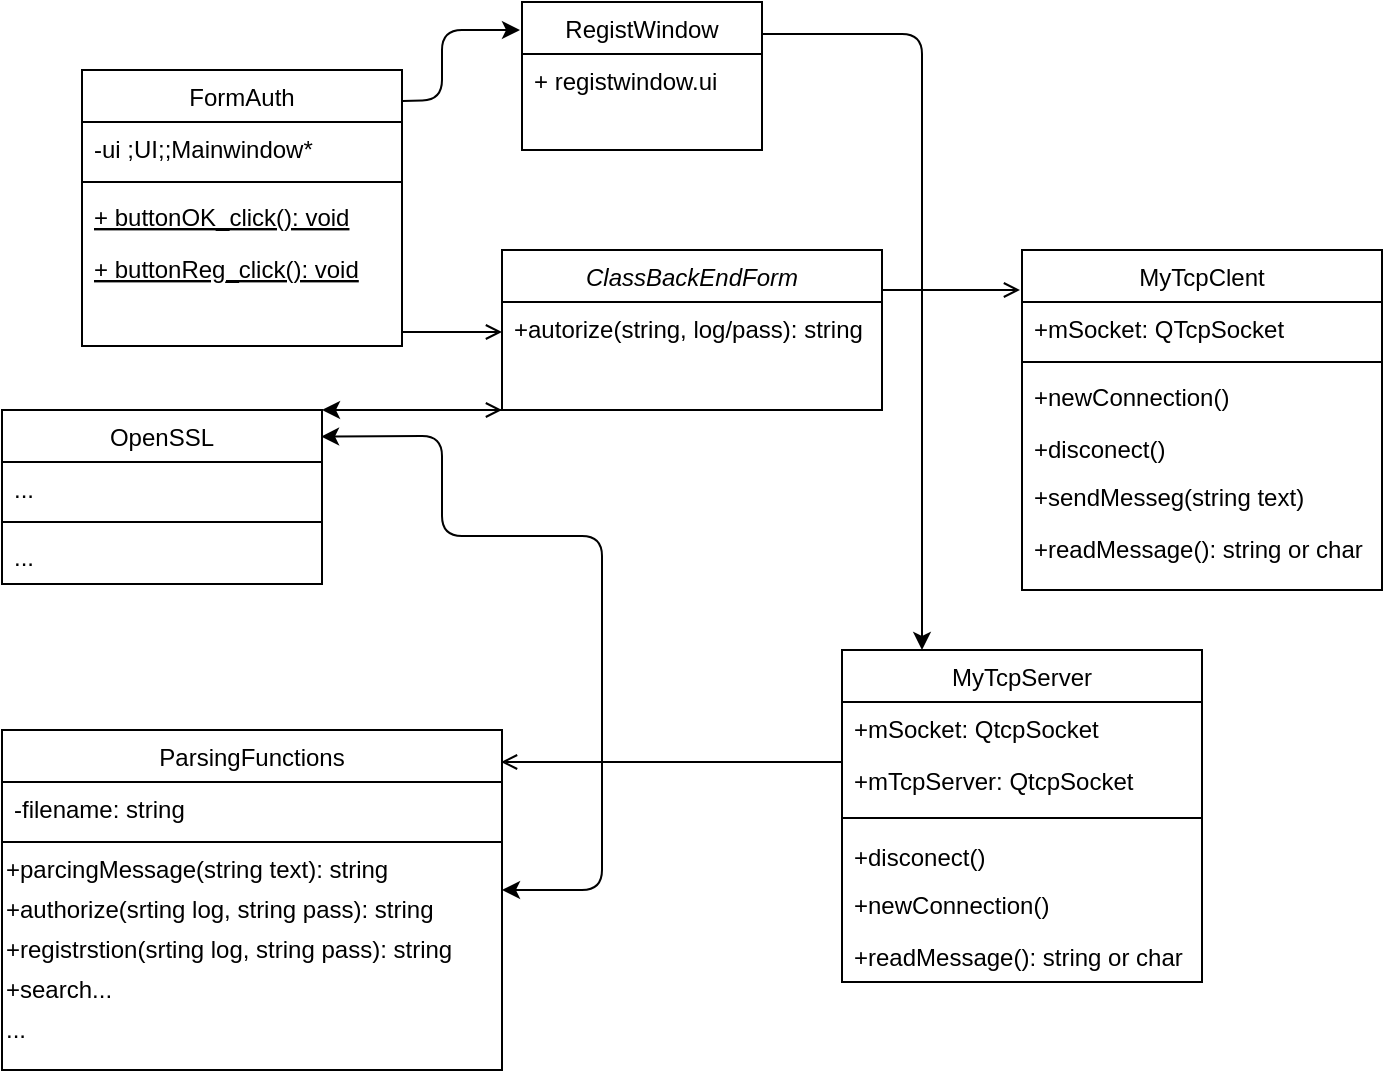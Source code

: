 <mxfile version="14.4.9" type="device"><diagram id="C5RBs43oDa-KdzZeNtuy" name="Page-1"><mxGraphModel dx="723" dy="1545" grid="1" gridSize="10" guides="1" tooltips="1" connect="1" arrows="1" fold="1" page="1" pageScale="1" pageWidth="827" pageHeight="1169" math="0" shadow="0"><root><mxCell id="WIyWlLk6GJQsqaUBKTNV-0"/><mxCell id="WIyWlLk6GJQsqaUBKTNV-1" parent="WIyWlLk6GJQsqaUBKTNV-0"/><mxCell id="zkfFHV4jXpPFQw0GAbJ--0" value="ClassBackEndForm" style="swimlane;fontStyle=2;align=center;verticalAlign=top;childLayout=stackLayout;horizontal=1;startSize=26;horizontalStack=0;resizeParent=1;resizeLast=0;collapsible=1;marginBottom=0;rounded=0;shadow=0;strokeWidth=1;" parent="WIyWlLk6GJQsqaUBKTNV-1" vertex="1"><mxGeometry x="270" y="120" width="190" height="80" as="geometry"><mxRectangle x="230" y="140" width="160" height="26" as="alternateBounds"/></mxGeometry></mxCell><mxCell id="zkfFHV4jXpPFQw0GAbJ--1" value="+autorize(string, log/pass): string" style="text;align=left;verticalAlign=top;spacingLeft=4;spacingRight=4;overflow=hidden;rotatable=0;points=[[0,0.5],[1,0.5]];portConstraint=eastwest;" parent="zkfFHV4jXpPFQw0GAbJ--0" vertex="1"><mxGeometry y="26" width="190" height="44" as="geometry"/></mxCell><mxCell id="zkfFHV4jXpPFQw0GAbJ--6" value="FormAuth" style="swimlane;fontStyle=0;align=center;verticalAlign=top;childLayout=stackLayout;horizontal=1;startSize=26;horizontalStack=0;resizeParent=1;resizeLast=0;collapsible=1;marginBottom=0;rounded=0;shadow=0;strokeWidth=1;" parent="WIyWlLk6GJQsqaUBKTNV-1" vertex="1"><mxGeometry x="60" y="30" width="160" height="138" as="geometry"><mxRectangle x="130" y="380" width="160" height="26" as="alternateBounds"/></mxGeometry></mxCell><mxCell id="zkfFHV4jXpPFQw0GAbJ--7" value="-ui ;UI;;Mainwindow*" style="text;align=left;verticalAlign=top;spacingLeft=4;spacingRight=4;overflow=hidden;rotatable=0;points=[[0,0.5],[1,0.5]];portConstraint=eastwest;" parent="zkfFHV4jXpPFQw0GAbJ--6" vertex="1"><mxGeometry y="26" width="160" height="26" as="geometry"/></mxCell><mxCell id="zkfFHV4jXpPFQw0GAbJ--9" value="" style="line;html=1;strokeWidth=1;align=left;verticalAlign=middle;spacingTop=-1;spacingLeft=3;spacingRight=3;rotatable=0;labelPosition=right;points=[];portConstraint=eastwest;" parent="zkfFHV4jXpPFQw0GAbJ--6" vertex="1"><mxGeometry y="52" width="160" height="8" as="geometry"/></mxCell><mxCell id="zkfFHV4jXpPFQw0GAbJ--10" value="+ buttonOK_click(): void" style="text;align=left;verticalAlign=top;spacingLeft=4;spacingRight=4;overflow=hidden;rotatable=0;points=[[0,0.5],[1,0.5]];portConstraint=eastwest;fontStyle=4" parent="zkfFHV4jXpPFQw0GAbJ--6" vertex="1"><mxGeometry y="60" width="160" height="26" as="geometry"/></mxCell><mxCell id="PQ_fN0bn8ByND3GaeaYK-13" value="+ buttonReg_click(): void" style="text;align=left;verticalAlign=top;spacingLeft=4;spacingRight=4;overflow=hidden;rotatable=0;points=[[0,0.5],[1,0.5]];portConstraint=eastwest;fontStyle=4" vertex="1" parent="zkfFHV4jXpPFQw0GAbJ--6"><mxGeometry y="86" width="160" height="26" as="geometry"/></mxCell><mxCell id="zkfFHV4jXpPFQw0GAbJ--13" value="OpenSSL" style="swimlane;fontStyle=0;align=center;verticalAlign=top;childLayout=stackLayout;horizontal=1;startSize=26;horizontalStack=0;resizeParent=1;resizeLast=0;collapsible=1;marginBottom=0;rounded=0;shadow=0;strokeWidth=1;" parent="WIyWlLk6GJQsqaUBKTNV-1" vertex="1"><mxGeometry x="20" y="200" width="160" height="87" as="geometry"><mxRectangle x="340" y="380" width="170" height="26" as="alternateBounds"/></mxGeometry></mxCell><mxCell id="zkfFHV4jXpPFQw0GAbJ--14" value="..." style="text;align=left;verticalAlign=top;spacingLeft=4;spacingRight=4;overflow=hidden;rotatable=0;points=[[0,0.5],[1,0.5]];portConstraint=eastwest;" parent="zkfFHV4jXpPFQw0GAbJ--13" vertex="1"><mxGeometry y="26" width="160" height="26" as="geometry"/></mxCell><mxCell id="zkfFHV4jXpPFQw0GAbJ--15" value="" style="line;html=1;strokeWidth=1;align=left;verticalAlign=middle;spacingTop=-1;spacingLeft=3;spacingRight=3;rotatable=0;labelPosition=right;points=[];portConstraint=eastwest;" parent="zkfFHV4jXpPFQw0GAbJ--13" vertex="1"><mxGeometry y="52" width="160" height="8" as="geometry"/></mxCell><mxCell id="PQ_fN0bn8ByND3GaeaYK-23" value="..." style="text;align=left;verticalAlign=top;spacingLeft=4;spacingRight=4;overflow=hidden;rotatable=0;points=[[0,0.5],[1,0.5]];portConstraint=eastwest;" vertex="1" parent="zkfFHV4jXpPFQw0GAbJ--13"><mxGeometry y="60" width="160" height="26" as="geometry"/></mxCell><mxCell id="zkfFHV4jXpPFQw0GAbJ--17" value="MyTcpClent" style="swimlane;fontStyle=0;align=center;verticalAlign=top;childLayout=stackLayout;horizontal=1;startSize=26;horizontalStack=0;resizeParent=1;resizeLast=0;collapsible=1;marginBottom=0;rounded=0;shadow=0;strokeWidth=1;" parent="WIyWlLk6GJQsqaUBKTNV-1" vertex="1"><mxGeometry x="530" y="120" width="180" height="170" as="geometry"><mxRectangle x="550" y="140" width="160" height="26" as="alternateBounds"/></mxGeometry></mxCell><mxCell id="zkfFHV4jXpPFQw0GAbJ--19" value="+mSocket: QTcpSocket" style="text;align=left;verticalAlign=top;spacingLeft=4;spacingRight=4;overflow=hidden;rotatable=0;points=[[0,0.5],[1,0.5]];portConstraint=eastwest;rounded=0;shadow=0;html=0;" parent="zkfFHV4jXpPFQw0GAbJ--17" vertex="1"><mxGeometry y="26" width="180" height="26" as="geometry"/></mxCell><mxCell id="zkfFHV4jXpPFQw0GAbJ--23" value="" style="line;html=1;strokeWidth=1;align=left;verticalAlign=middle;spacingTop=-1;spacingLeft=3;spacingRight=3;rotatable=0;labelPosition=right;points=[];portConstraint=eastwest;" parent="zkfFHV4jXpPFQw0GAbJ--17" vertex="1"><mxGeometry y="52" width="180" height="8" as="geometry"/></mxCell><mxCell id="zkfFHV4jXpPFQw0GAbJ--24" value="+newConnection()" style="text;align=left;verticalAlign=top;spacingLeft=4;spacingRight=4;overflow=hidden;rotatable=0;points=[[0,0.5],[1,0.5]];portConstraint=eastwest;" parent="zkfFHV4jXpPFQw0GAbJ--17" vertex="1"><mxGeometry y="60" width="180" height="26" as="geometry"/></mxCell><mxCell id="PQ_fN0bn8ByND3GaeaYK-19" value="+disconect()" style="text;align=left;verticalAlign=top;spacingLeft=4;spacingRight=4;overflow=hidden;rotatable=0;points=[[0,0.5],[1,0.5]];portConstraint=eastwest;" vertex="1" parent="zkfFHV4jXpPFQw0GAbJ--17"><mxGeometry y="86" width="180" height="24" as="geometry"/></mxCell><mxCell id="PQ_fN0bn8ByND3GaeaYK-20" value="+sendMesseg(string text)" style="text;align=left;verticalAlign=top;spacingLeft=4;spacingRight=4;overflow=hidden;rotatable=0;points=[[0,0.5],[1,0.5]];portConstraint=eastwest;" vertex="1" parent="zkfFHV4jXpPFQw0GAbJ--17"><mxGeometry y="110" width="180" height="26" as="geometry"/></mxCell><mxCell id="PQ_fN0bn8ByND3GaeaYK-22" value="+readMessage(): string or char" style="text;align=left;verticalAlign=top;spacingLeft=4;spacingRight=4;overflow=hidden;rotatable=0;points=[[0,0.5],[1,0.5]];portConstraint=eastwest;" vertex="1" parent="zkfFHV4jXpPFQw0GAbJ--17"><mxGeometry y="136" width="180" height="26" as="geometry"/></mxCell><mxCell id="zkfFHV4jXpPFQw0GAbJ--26" value="" style="endArrow=open;shadow=0;strokeWidth=1;rounded=0;endFill=1;edgeStyle=elbowEdgeStyle;elbow=vertical;" parent="WIyWlLk6GJQsqaUBKTNV-1" source="zkfFHV4jXpPFQw0GAbJ--0" edge="1"><mxGeometry x="0.5" y="41" relative="1" as="geometry"><mxPoint x="380" y="192" as="sourcePoint"/><mxPoint x="529" y="140" as="targetPoint"/><mxPoint x="-40" y="32" as="offset"/><Array as="points"><mxPoint x="500" y="140"/><mxPoint x="500" y="156"/><mxPoint x="510" y="156"/><mxPoint x="510" y="150"/><mxPoint x="460" y="151"/><mxPoint x="460" y="151"/><mxPoint x="460" y="140"/><mxPoint x="470" y="150"/></Array></mxGeometry></mxCell><mxCell id="PQ_fN0bn8ByND3GaeaYK-2" value="ParsingFunctions" style="swimlane;fontStyle=0;align=center;verticalAlign=top;childLayout=stackLayout;horizontal=1;startSize=26;horizontalStack=0;resizeParent=1;resizeLast=0;collapsible=1;marginBottom=0;rounded=0;shadow=0;strokeWidth=1;" vertex="1" parent="WIyWlLk6GJQsqaUBKTNV-1"><mxGeometry x="20" y="360" width="250" height="170" as="geometry"><mxRectangle x="340" y="380" width="170" height="26" as="alternateBounds"/></mxGeometry></mxCell><mxCell id="PQ_fN0bn8ByND3GaeaYK-3" value="-filename: string" style="text;align=left;verticalAlign=top;spacingLeft=4;spacingRight=4;overflow=hidden;rotatable=0;points=[[0,0.5],[1,0.5]];portConstraint=eastwest;" vertex="1" parent="PQ_fN0bn8ByND3GaeaYK-2"><mxGeometry y="26" width="250" height="26" as="geometry"/></mxCell><mxCell id="PQ_fN0bn8ByND3GaeaYK-4" value="" style="line;html=1;strokeWidth=1;align=left;verticalAlign=middle;spacingTop=-1;spacingLeft=3;spacingRight=3;rotatable=0;labelPosition=right;points=[];portConstraint=eastwest;" vertex="1" parent="PQ_fN0bn8ByND3GaeaYK-2"><mxGeometry y="52" width="250" height="8" as="geometry"/></mxCell><mxCell id="PQ_fN0bn8ByND3GaeaYK-42" value="&lt;div align=&quot;left&quot;&gt;+parcingMessage(string text): string&lt;br&gt;&lt;/div&gt;" style="text;html=1;strokeColor=none;fillColor=none;align=left;verticalAlign=middle;whiteSpace=wrap;rounded=0;" vertex="1" parent="PQ_fN0bn8ByND3GaeaYK-2"><mxGeometry y="60" width="250" height="20" as="geometry"/></mxCell><mxCell id="PQ_fN0bn8ByND3GaeaYK-43" value="+authorize(srting log, string pass): string" style="text;html=1;strokeColor=none;fillColor=none;align=left;verticalAlign=middle;whiteSpace=wrap;rounded=0;" vertex="1" parent="PQ_fN0bn8ByND3GaeaYK-2"><mxGeometry y="80" width="250" height="20" as="geometry"/></mxCell><mxCell id="PQ_fN0bn8ByND3GaeaYK-44" value="&lt;div align=&quot;left&quot;&gt;+registrstion(srting log, string pass): string&lt;/div&gt;" style="text;html=1;strokeColor=none;fillColor=none;align=left;verticalAlign=middle;whiteSpace=wrap;rounded=0;" vertex="1" parent="PQ_fN0bn8ByND3GaeaYK-2"><mxGeometry y="100" width="250" height="20" as="geometry"/></mxCell><mxCell id="PQ_fN0bn8ByND3GaeaYK-45" value="&lt;div align=&quot;left&quot;&gt;+search...&lt;/div&gt;" style="text;html=1;strokeColor=none;fillColor=none;align=left;verticalAlign=middle;whiteSpace=wrap;rounded=0;" vertex="1" parent="PQ_fN0bn8ByND3GaeaYK-2"><mxGeometry y="120" width="250" height="20" as="geometry"/></mxCell><mxCell id="PQ_fN0bn8ByND3GaeaYK-46" value="&lt;div align=&quot;left&quot;&gt;...&lt;/div&gt;" style="text;html=1;strokeColor=none;fillColor=none;align=left;verticalAlign=middle;whiteSpace=wrap;rounded=0;" vertex="1" parent="PQ_fN0bn8ByND3GaeaYK-2"><mxGeometry y="140" width="250" height="20" as="geometry"/></mxCell><mxCell id="PQ_fN0bn8ByND3GaeaYK-5" value="MyTcpServer" style="swimlane;fontStyle=0;align=center;verticalAlign=top;childLayout=stackLayout;horizontal=1;startSize=26;horizontalStack=0;resizeParent=1;resizeLast=0;collapsible=1;marginBottom=0;rounded=0;shadow=0;strokeWidth=1;" vertex="1" parent="WIyWlLk6GJQsqaUBKTNV-1"><mxGeometry x="440" y="320" width="180" height="166" as="geometry"><mxRectangle x="340" y="380" width="170" height="26" as="alternateBounds"/></mxGeometry></mxCell><mxCell id="PQ_fN0bn8ByND3GaeaYK-6" value="+mSocket: QtcpSocket" style="text;align=left;verticalAlign=top;spacingLeft=4;spacingRight=4;overflow=hidden;rotatable=0;points=[[0,0.5],[1,0.5]];portConstraint=eastwest;" vertex="1" parent="PQ_fN0bn8ByND3GaeaYK-5"><mxGeometry y="26" width="180" height="26" as="geometry"/></mxCell><mxCell id="PQ_fN0bn8ByND3GaeaYK-35" value="+mTcpServer: QtcpSocket" style="text;align=left;verticalAlign=top;spacingLeft=4;spacingRight=4;overflow=hidden;rotatable=0;points=[[0,0.5],[1,0.5]];portConstraint=eastwest;" vertex="1" parent="PQ_fN0bn8ByND3GaeaYK-5"><mxGeometry y="52" width="180" height="26" as="geometry"/></mxCell><mxCell id="PQ_fN0bn8ByND3GaeaYK-7" value="" style="line;html=1;strokeWidth=1;align=left;verticalAlign=middle;spacingTop=-1;spacingLeft=3;spacingRight=3;rotatable=0;labelPosition=right;points=[];portConstraint=eastwest;" vertex="1" parent="PQ_fN0bn8ByND3GaeaYK-5"><mxGeometry y="78" width="180" height="12" as="geometry"/></mxCell><mxCell id="PQ_fN0bn8ByND3GaeaYK-37" value="+disconect()" style="text;align=left;verticalAlign=top;spacingLeft=4;spacingRight=4;overflow=hidden;rotatable=0;points=[[0,0.5],[1,0.5]];portConstraint=eastwest;" vertex="1" parent="PQ_fN0bn8ByND3GaeaYK-5"><mxGeometry y="90" width="180" height="24" as="geometry"/></mxCell><mxCell id="PQ_fN0bn8ByND3GaeaYK-38" value="+newConnection()" style="text;align=left;verticalAlign=top;spacingLeft=4;spacingRight=4;overflow=hidden;rotatable=0;points=[[0,0.5],[1,0.5]];portConstraint=eastwest;" vertex="1" parent="PQ_fN0bn8ByND3GaeaYK-5"><mxGeometry y="114" width="180" height="26" as="geometry"/></mxCell><mxCell id="PQ_fN0bn8ByND3GaeaYK-39" value="+readMessage(): string or char" style="text;align=left;verticalAlign=top;spacingLeft=4;spacingRight=4;overflow=hidden;rotatable=0;points=[[0,0.5],[1,0.5]];portConstraint=eastwest;" vertex="1" parent="PQ_fN0bn8ByND3GaeaYK-5"><mxGeometry y="140" width="180" height="26" as="geometry"/></mxCell><mxCell id="PQ_fN0bn8ByND3GaeaYK-8" value="" style="endArrow=classic;startArrow=classic;html=1;entryX=0.997;entryY=0.153;entryDx=0;entryDy=0;entryPerimeter=0;" edge="1" parent="WIyWlLk6GJQsqaUBKTNV-1" target="zkfFHV4jXpPFQw0GAbJ--13"><mxGeometry width="50" height="50" relative="1" as="geometry"><mxPoint x="270" y="440" as="sourcePoint"/><mxPoint x="200" y="283" as="targetPoint"/><Array as="points"><mxPoint x="320" y="440"/><mxPoint x="320" y="263"/><mxPoint x="240" y="263"/><mxPoint x="240" y="213"/></Array></mxGeometry></mxCell><mxCell id="PQ_fN0bn8ByND3GaeaYK-9" value="" style="endArrow=open;shadow=0;strokeWidth=1;rounded=0;endFill=1;edgeStyle=elbowEdgeStyle;elbow=vertical;entryX=0;entryY=1;entryDx=0;entryDy=0;" edge="1" parent="WIyWlLk6GJQsqaUBKTNV-1" target="zkfFHV4jXpPFQw0GAbJ--0"><mxGeometry x="0.5" y="41" relative="1" as="geometry"><mxPoint x="184" y="200" as="sourcePoint"/><mxPoint x="270" y="253" as="targetPoint"/><mxPoint x="-40" y="32" as="offset"/><Array as="points"><mxPoint x="230" y="200"/><mxPoint x="219" y="252.5"/></Array></mxGeometry></mxCell><mxCell id="PQ_fN0bn8ByND3GaeaYK-10" value="" style="endArrow=classic;html=1;entryX=1;entryY=0;entryDx=0;entryDy=0;exitX=0;exitY=1;exitDx=0;exitDy=0;" edge="1" parent="WIyWlLk6GJQsqaUBKTNV-1" source="zkfFHV4jXpPFQw0GAbJ--0" target="zkfFHV4jXpPFQw0GAbJ--13"><mxGeometry width="50" height="50" relative="1" as="geometry"><mxPoint x="318" y="200" as="sourcePoint"/><mxPoint x="180" y="253" as="targetPoint"/><Array as="points"><mxPoint x="230" y="200"/></Array></mxGeometry></mxCell><mxCell id="PQ_fN0bn8ByND3GaeaYK-11" value="" style="endArrow=open;shadow=0;strokeWidth=1;rounded=0;endFill=1;edgeStyle=elbowEdgeStyle;elbow=vertical;exitX=1;exitY=0.5;exitDx=0;exitDy=0;" edge="1" parent="WIyWlLk6GJQsqaUBKTNV-1"><mxGeometry x="0.5" y="41" relative="1" as="geometry"><mxPoint x="220" y="130.0" as="sourcePoint"/><mxPoint x="270" y="161" as="targetPoint"/><mxPoint x="-40" y="32" as="offset"/><Array as="points"><mxPoint x="280" y="161"/></Array></mxGeometry></mxCell><mxCell id="PQ_fN0bn8ByND3GaeaYK-12" value="" style="endArrow=open;shadow=0;strokeWidth=1;rounded=0;endFill=1;edgeStyle=elbowEdgeStyle;elbow=vertical;exitX=0;exitY=0.5;exitDx=0;exitDy=0;entryX=0.998;entryY=0.093;entryDx=0;entryDy=0;entryPerimeter=0;" edge="1" parent="WIyWlLk6GJQsqaUBKTNV-1" source="PQ_fN0bn8ByND3GaeaYK-5" target="PQ_fN0bn8ByND3GaeaYK-2"><mxGeometry x="0.5" y="41" relative="1" as="geometry"><mxPoint x="400" y="450" as="sourcePoint"/><mxPoint x="270" y="460" as="targetPoint"/><mxPoint x="-40" y="32" as="offset"/><Array as="points"><mxPoint x="380" y="376"/><mxPoint x="380" y="445"/><mxPoint x="390" y="376"/><mxPoint x="360" y="376"/><mxPoint x="380" y="376"/><mxPoint x="340" y="440"/></Array></mxGeometry></mxCell><mxCell id="PQ_fN0bn8ByND3GaeaYK-27" value="RegistWindow" style="swimlane;fontStyle=0;align=center;verticalAlign=top;childLayout=stackLayout;horizontal=1;startSize=26;horizontalStack=0;resizeParent=1;resizeLast=0;collapsible=1;marginBottom=0;rounded=0;shadow=0;strokeWidth=1;" vertex="1" parent="WIyWlLk6GJQsqaUBKTNV-1"><mxGeometry x="280" y="-4" width="120" height="74" as="geometry"><mxRectangle x="340" y="380" width="170" height="26" as="alternateBounds"/></mxGeometry></mxCell><mxCell id="PQ_fN0bn8ByND3GaeaYK-28" value="+ registwindow.ui" style="text;align=left;verticalAlign=top;spacingLeft=4;spacingRight=4;overflow=hidden;rotatable=0;points=[[0,0.5],[1,0.5]];portConstraint=eastwest;" vertex="1" parent="PQ_fN0bn8ByND3GaeaYK-27"><mxGeometry y="26" width="120" height="26" as="geometry"/></mxCell><mxCell id="PQ_fN0bn8ByND3GaeaYK-33" value="" style="endArrow=classic;html=1;exitX=1.002;exitY=0.112;exitDx=0;exitDy=0;exitPerimeter=0;" edge="1" parent="WIyWlLk6GJQsqaUBKTNV-1" source="zkfFHV4jXpPFQw0GAbJ--6"><mxGeometry width="50" height="50" relative="1" as="geometry"><mxPoint x="220" y="110" as="sourcePoint"/><mxPoint x="279" y="10" as="targetPoint"/><Array as="points"><mxPoint x="240" y="45"/><mxPoint x="240" y="10"/></Array></mxGeometry></mxCell><mxCell id="PQ_fN0bn8ByND3GaeaYK-34" value="" style="endArrow=classic;html=1;" edge="1" parent="WIyWlLk6GJQsqaUBKTNV-1"><mxGeometry width="50" height="50" relative="1" as="geometry"><mxPoint x="400" y="12" as="sourcePoint"/><mxPoint x="480" y="320" as="targetPoint"/><Array as="points"><mxPoint x="480" y="12"/><mxPoint x="480" y="320"/><mxPoint x="480" y="280"/></Array></mxGeometry></mxCell></root></mxGraphModel></diagram></mxfile>